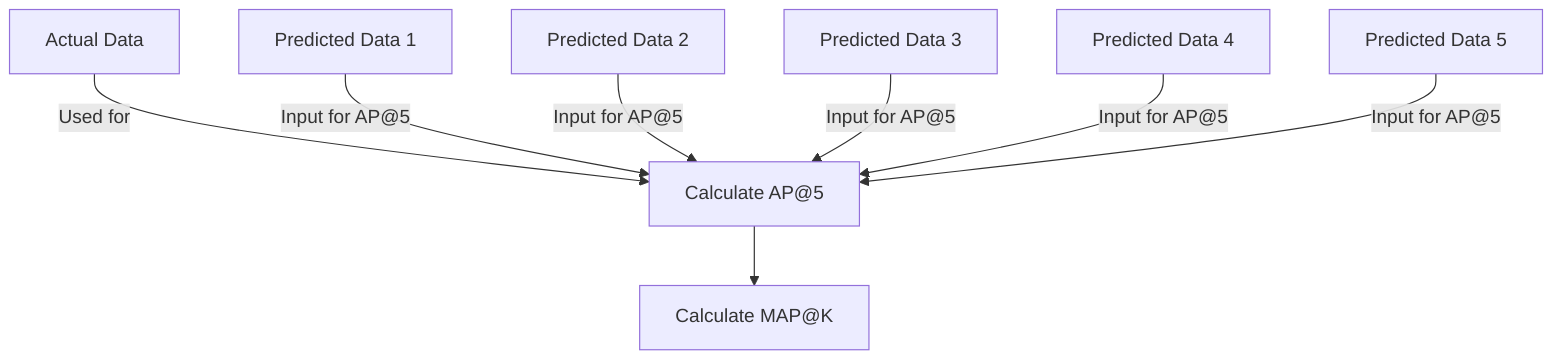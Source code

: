 flowchart TD
    A["Actual Data"] -->|Used for| B["Calculate AP@5"]
    B --> C["Calculate MAP@K"]
    D["Predicted Data 1"] -->|Input for AP@5| B
    E["Predicted Data 2"] -->|Input for AP@5| B
    F["Predicted Data 3"] -->|Input for AP@5| B
    G["Predicted Data 4"] -->|Input for AP@5| B
    H["Predicted Data 5"] -->|Input for AP@5| B
    
    %% Node Descriptions
    %% A: This node represents the actual correct answer data used as ground truth in calculations.
    %% B: This node is where the calculation for Average Precision at 5 (AP@5) takes place using input from 'actual' and 'predicted'.
    %% C: This node represents the Mean Average Precision at K (MAP@K) calculation, averaged over multiple AP@5 results.
    %% D-H: These nodes are different prediction scenarios, each used as input to the AP@5 calculation to illustrate different prediction accuracy levels.
